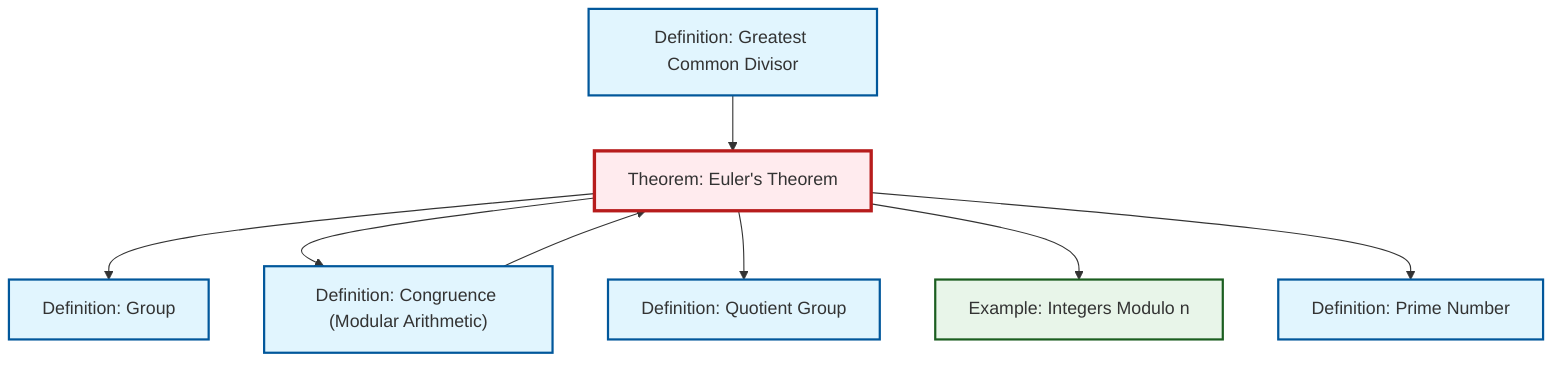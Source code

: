 graph TD
    classDef definition fill:#e1f5fe,stroke:#01579b,stroke-width:2px
    classDef theorem fill:#f3e5f5,stroke:#4a148c,stroke-width:2px
    classDef axiom fill:#fff3e0,stroke:#e65100,stroke-width:2px
    classDef example fill:#e8f5e9,stroke:#1b5e20,stroke-width:2px
    classDef current fill:#ffebee,stroke:#b71c1c,stroke-width:3px
    thm-euler["Theorem: Euler's Theorem"]:::theorem
    def-gcd["Definition: Greatest Common Divisor"]:::definition
    def-group["Definition: Group"]:::definition
    def-congruence["Definition: Congruence (Modular Arithmetic)"]:::definition
    ex-quotient-integers-mod-n["Example: Integers Modulo n"]:::example
    def-quotient-group["Definition: Quotient Group"]:::definition
    def-prime["Definition: Prime Number"]:::definition
    thm-euler --> def-group
    def-gcd --> thm-euler
    def-congruence --> thm-euler
    thm-euler --> def-congruence
    thm-euler --> def-quotient-group
    thm-euler --> ex-quotient-integers-mod-n
    thm-euler --> def-prime
    class thm-euler current